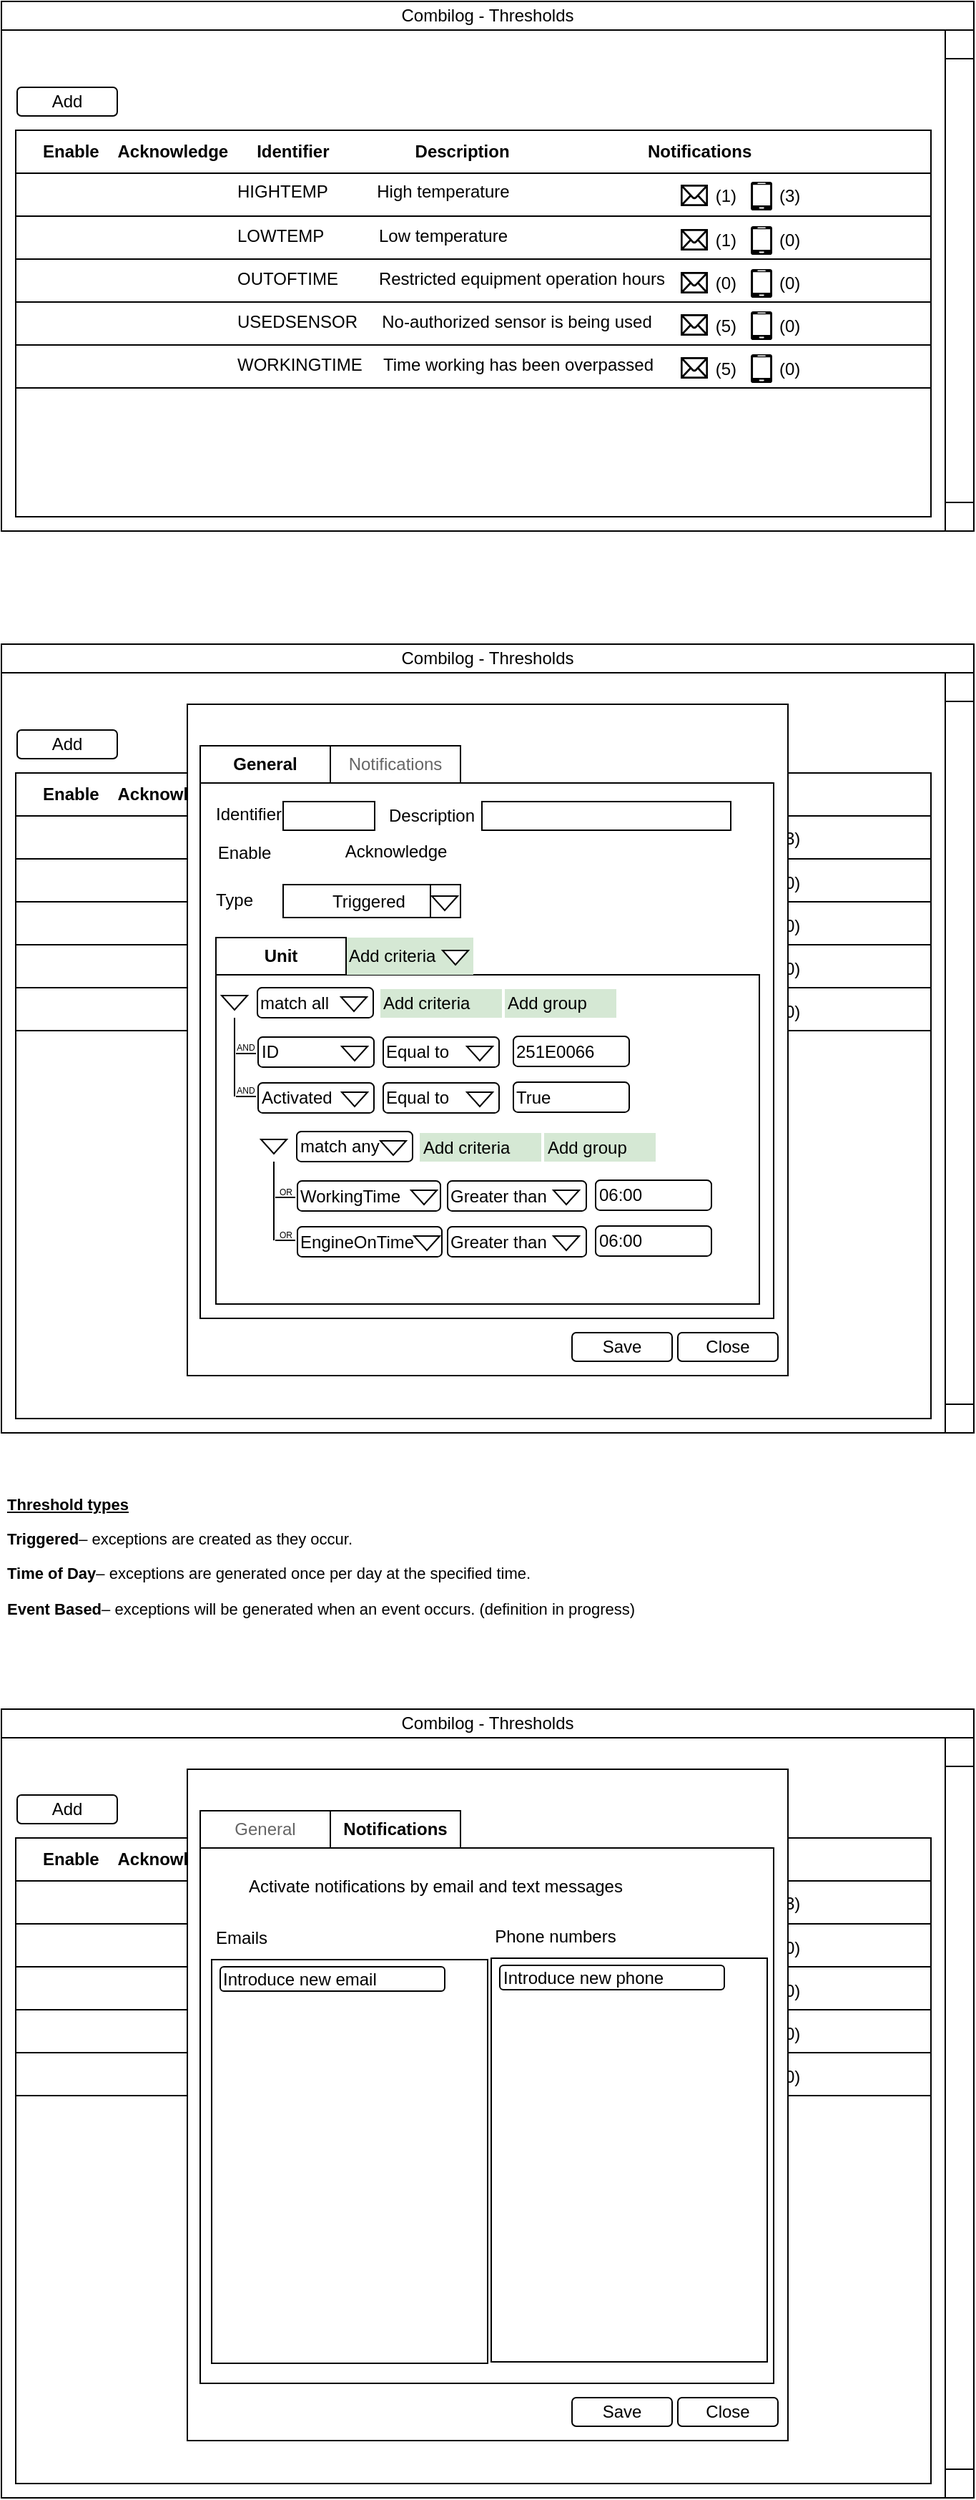 <mxfile version="10.4.5" type="github"><diagram id="WcxE0efIvyX5f2JGyrfI" name="Page-1"><mxGraphModel dx="840" dy="462" grid="1" gridSize="10" guides="1" tooltips="1" connect="1" arrows="1" fold="1" page="1" pageScale="1" pageWidth="827" pageHeight="1169" math="0" shadow="0"><root><mxCell id="0"/><mxCell id="1" parent="0"/><mxCell id="X14nNJem-P7trf4tYzT7-1" value="" style="rounded=0;whiteSpace=wrap;html=1;" parent="1" vertex="1"><mxGeometry x="90" y="30" width="680" height="370" as="geometry"/></mxCell><mxCell id="X14nNJem-P7trf4tYzT7-2" value="" style="rounded=0;whiteSpace=wrap;html=1;" parent="1" vertex="1"><mxGeometry x="100" y="120" width="640" height="270" as="geometry"/></mxCell><mxCell id="X14nNJem-P7trf4tYzT7-3" value="" style="rounded=0;whiteSpace=wrap;html=1;" parent="1" vertex="1"><mxGeometry x="100" y="120" width="640" height="30" as="geometry"/></mxCell><mxCell id="X14nNJem-P7trf4tYzT7-4" value="" style="rounded=0;whiteSpace=wrap;html=1;" parent="1" vertex="1"><mxGeometry x="100" y="180" width="640" height="30" as="geometry"/></mxCell><mxCell id="X14nNJem-P7trf4tYzT7-5" value="" style="rounded=0;whiteSpace=wrap;html=1;" parent="1" vertex="1"><mxGeometry x="100" y="240" width="640" height="30" as="geometry"/></mxCell><mxCell id="X14nNJem-P7trf4tYzT7-6" value="" style="shape=image;html=1;verticalAlign=top;verticalLabelPosition=bottom;labelBackgroundColor=#ffffff;imageAspect=0;aspect=fixed;image=https://cdn0.iconfinder.com/data/icons/feather/96/square-check-128.png" parent="1" vertex="1"><mxGeometry x="127" y="156" width="18" height="18" as="geometry"/></mxCell><mxCell id="X14nNJem-P7trf4tYzT7-7" value="&lt;div style=&quot;text-align: left&quot;&gt;&lt;span&gt;Enable&amp;nbsp; &amp;nbsp; Acknowledge&amp;nbsp; &amp;nbsp; &amp;nbsp; Identifier&amp;nbsp; &amp;nbsp; &amp;nbsp; &amp;nbsp; &amp;nbsp; &amp;nbsp; &amp;nbsp; &amp;nbsp; &amp;nbsp; Description&amp;nbsp; &amp;nbsp; &amp;nbsp; &amp;nbsp; &amp;nbsp; &amp;nbsp; &amp;nbsp; &amp;nbsp; &amp;nbsp; &amp;nbsp; &amp;nbsp; &amp;nbsp; &amp;nbsp; &amp;nbsp; &amp;nbsp;Notifications&lt;/span&gt;&lt;/div&gt;" style="text;html=1;strokeColor=none;fillColor=none;align=left;verticalAlign=middle;whiteSpace=wrap;rounded=0;fontStyle=1" parent="1" vertex="1"><mxGeometry x="117" y="125" width="603" height="20" as="geometry"/></mxCell><mxCell id="X14nNJem-P7trf4tYzT7-8" value="" style="shape=image;html=1;verticalAlign=top;verticalLabelPosition=bottom;labelBackgroundColor=#ffffff;imageAspect=0;aspect=fixed;image=https://cdn0.iconfinder.com/data/icons/feather/96/square-check-128.png" parent="1" vertex="1"><mxGeometry x="190" y="155.5" width="18" height="18" as="geometry"/></mxCell><mxCell id="X14nNJem-P7trf4tYzT7-10" value="HIGHTEMP" style="text;html=1;strokeColor=none;fillColor=none;align=left;verticalAlign=middle;whiteSpace=wrap;rounded=0;" parent="1" vertex="1"><mxGeometry x="253" y="153" width="67" height="20" as="geometry"/></mxCell><mxCell id="X14nNJem-P7trf4tYzT7-11" value="High temperature" style="text;html=1;strokeColor=none;fillColor=none;align=center;verticalAlign=middle;whiteSpace=wrap;rounded=0;" parent="1" vertex="1"><mxGeometry x="349" y="153" width="100" height="20" as="geometry"/></mxCell><mxCell id="X14nNJem-P7trf4tYzT7-12" value="" style="shape=mxgraph.signs.tech.mail;html=1;fillColor=#000000;strokeColor=none;verticalLabelPosition=bottom;verticalAlign=top;align=center;" parent="1" vertex="1"><mxGeometry x="565" y="158" width="19" height="15" as="geometry"/></mxCell><mxCell id="X14nNJem-P7trf4tYzT7-13" value="" style="shadow=0;dashed=0;html=1;strokeColor=none;labelPosition=center;verticalLabelPosition=bottom;verticalAlign=top;align=center;shape=mxgraph.azure.mobile;fillColor=#000000;" parent="1" vertex="1"><mxGeometry x="614" y="156" width="15" height="20" as="geometry"/></mxCell><mxCell id="X14nNJem-P7trf4tYzT7-14" value="" style="shape=image;html=1;verticalAlign=top;verticalLabelPosition=bottom;labelBackgroundColor=#ffffff;imageAspect=0;aspect=fixed;image=https://cdn2.iconfinder.com/data/icons/font-awesome/1792/pencil-square-128.png;fillColor=#000000;align=left;" parent="1" vertex="1"><mxGeometry x="695" y="158" width="18" height="18" as="geometry"/></mxCell><mxCell id="X14nNJem-P7trf4tYzT7-15" value="" style="shape=image;html=1;verticalAlign=top;verticalLabelPosition=bottom;labelBackgroundColor=#ffffff;imageAspect=0;aspect=fixed;image=https://cdn3.iconfinder.com/data/icons/basic-interface/100/delete-128.png;fillColor=#000000;align=left;" parent="1" vertex="1"><mxGeometry x="717" y="158" width="18" height="18" as="geometry"/></mxCell><mxCell id="X14nNJem-P7trf4tYzT7-16" value="(1)&amp;nbsp; &amp;nbsp; &amp;nbsp; &amp;nbsp; &amp;nbsp;(3)" style="text;html=1;strokeColor=none;fillColor=none;align=center;verticalAlign=middle;whiteSpace=wrap;rounded=0;" parent="1" vertex="1"><mxGeometry x="574" y="156" width="90" height="20" as="geometry"/></mxCell><mxCell id="X14nNJem-P7trf4tYzT7-26" value="" style="shape=image;html=1;verticalAlign=top;verticalLabelPosition=bottom;labelBackgroundColor=#ffffff;imageAspect=0;aspect=fixed;image=https://cdn0.iconfinder.com/data/icons/feather/96/square-check-128.png" parent="1" vertex="1"><mxGeometry x="127" y="187" width="18" height="18" as="geometry"/></mxCell><mxCell id="X14nNJem-P7trf4tYzT7-28" value="LOWTEMP" style="text;html=1;strokeColor=none;fillColor=none;align=left;verticalAlign=middle;whiteSpace=wrap;rounded=0;" parent="1" vertex="1"><mxGeometry x="253" y="184" width="67" height="20" as="geometry"/></mxCell><mxCell id="X14nNJem-P7trf4tYzT7-29" value="Low temperature" style="text;html=1;strokeColor=none;fillColor=none;align=center;verticalAlign=middle;whiteSpace=wrap;rounded=0;" parent="1" vertex="1"><mxGeometry x="349" y="184" width="100" height="20" as="geometry"/></mxCell><mxCell id="X14nNJem-P7trf4tYzT7-30" value="" style="shape=mxgraph.signs.tech.mail;html=1;fillColor=#000000;strokeColor=none;verticalLabelPosition=bottom;verticalAlign=top;align=center;" parent="1" vertex="1"><mxGeometry x="565" y="189" width="19" height="15" as="geometry"/></mxCell><mxCell id="X14nNJem-P7trf4tYzT7-31" value="" style="shadow=0;dashed=0;html=1;strokeColor=none;labelPosition=center;verticalLabelPosition=bottom;verticalAlign=top;align=center;shape=mxgraph.azure.mobile;fillColor=#000000;" parent="1" vertex="1"><mxGeometry x="614" y="187" width="15" height="20" as="geometry"/></mxCell><mxCell id="X14nNJem-P7trf4tYzT7-32" value="" style="shape=image;html=1;verticalAlign=top;verticalLabelPosition=bottom;labelBackgroundColor=#ffffff;imageAspect=0;aspect=fixed;image=https://cdn2.iconfinder.com/data/icons/font-awesome/1792/pencil-square-128.png;fillColor=#000000;align=left;" parent="1" vertex="1"><mxGeometry x="695" y="189" width="18" height="18" as="geometry"/></mxCell><mxCell id="X14nNJem-P7trf4tYzT7-33" value="" style="shape=image;html=1;verticalAlign=top;verticalLabelPosition=bottom;labelBackgroundColor=#ffffff;imageAspect=0;aspect=fixed;image=https://cdn3.iconfinder.com/data/icons/basic-interface/100/delete-128.png;fillColor=#000000;align=left;" parent="1" vertex="1"><mxGeometry x="717" y="189" width="18" height="18" as="geometry"/></mxCell><mxCell id="X14nNJem-P7trf4tYzT7-34" value="(1)&amp;nbsp; &amp;nbsp; &amp;nbsp; &amp;nbsp; &amp;nbsp;(0)" style="text;html=1;strokeColor=none;fillColor=none;align=center;verticalAlign=middle;whiteSpace=wrap;rounded=0;" parent="1" vertex="1"><mxGeometry x="574" y="187" width="90" height="20" as="geometry"/></mxCell><mxCell id="X14nNJem-P7trf4tYzT7-35" value="" style="shape=image;html=1;verticalAlign=top;verticalLabelPosition=bottom;labelBackgroundColor=#ffffff;imageAspect=0;aspect=fixed;image=https://cdn1.iconfinder.com/data/icons/material-core/18/check-box-outline-blank-128.png;fillColor=#000000;align=left;" parent="1" vertex="1"><mxGeometry x="190" y="187" width="18" height="18" as="geometry"/></mxCell><mxCell id="X14nNJem-P7trf4tYzT7-44" value="OUTOFTIME" style="text;html=1;strokeColor=none;fillColor=none;align=left;verticalAlign=middle;whiteSpace=wrap;rounded=0;" parent="1" vertex="1"><mxGeometry x="253" y="214" width="67" height="20" as="geometry"/></mxCell><mxCell id="X14nNJem-P7trf4tYzT7-45" value="Restricted equipment operation hours" style="text;html=1;strokeColor=none;fillColor=none;align=center;verticalAlign=middle;whiteSpace=wrap;rounded=0;" parent="1" vertex="1"><mxGeometry x="349" y="214" width="210" height="20" as="geometry"/></mxCell><mxCell id="X14nNJem-P7trf4tYzT7-46" value="" style="shape=mxgraph.signs.tech.mail;html=1;fillColor=#000000;strokeColor=none;verticalLabelPosition=bottom;verticalAlign=top;align=center;" parent="1" vertex="1"><mxGeometry x="565" y="219" width="19" height="15" as="geometry"/></mxCell><mxCell id="X14nNJem-P7trf4tYzT7-47" value="" style="shadow=0;dashed=0;html=1;strokeColor=none;labelPosition=center;verticalLabelPosition=bottom;verticalAlign=top;align=center;shape=mxgraph.azure.mobile;fillColor=#000000;" parent="1" vertex="1"><mxGeometry x="614" y="217" width="15" height="20" as="geometry"/></mxCell><mxCell id="X14nNJem-P7trf4tYzT7-48" value="" style="shape=image;html=1;verticalAlign=top;verticalLabelPosition=bottom;labelBackgroundColor=#ffffff;imageAspect=0;aspect=fixed;image=https://cdn2.iconfinder.com/data/icons/font-awesome/1792/pencil-square-128.png;fillColor=#000000;align=left;" parent="1" vertex="1"><mxGeometry x="695" y="219" width="18" height="18" as="geometry"/></mxCell><mxCell id="X14nNJem-P7trf4tYzT7-49" value="" style="shape=image;html=1;verticalAlign=top;verticalLabelPosition=bottom;labelBackgroundColor=#ffffff;imageAspect=0;aspect=fixed;image=https://cdn3.iconfinder.com/data/icons/basic-interface/100/delete-128.png;fillColor=#000000;align=left;" parent="1" vertex="1"><mxGeometry x="717" y="219" width="18" height="18" as="geometry"/></mxCell><mxCell id="X14nNJem-P7trf4tYzT7-50" value="(0)&amp;nbsp; &amp;nbsp; &amp;nbsp; &amp;nbsp; &amp;nbsp;(0)" style="text;html=1;strokeColor=none;fillColor=none;align=center;verticalAlign=middle;whiteSpace=wrap;rounded=0;" parent="1" vertex="1"><mxGeometry x="574" y="217" width="90" height="20" as="geometry"/></mxCell><mxCell id="X14nNJem-P7trf4tYzT7-51" value="" style="shape=image;html=1;verticalAlign=top;verticalLabelPosition=bottom;labelBackgroundColor=#ffffff;imageAspect=0;aspect=fixed;image=https://cdn1.iconfinder.com/data/icons/material-core/18/check-box-outline-blank-128.png;fillColor=#000000;align=left;" parent="1" vertex="1"><mxGeometry x="190" y="217" width="18" height="18" as="geometry"/></mxCell><mxCell id="X14nNJem-P7trf4tYzT7-52" value="" style="shape=image;html=1;verticalAlign=top;verticalLabelPosition=bottom;labelBackgroundColor=#ffffff;imageAspect=0;aspect=fixed;image=https://cdn1.iconfinder.com/data/icons/material-core/18/check-box-outline-blank-128.png;fillColor=#000000;align=left;" parent="1" vertex="1"><mxGeometry x="127" y="218" width="18" height="18" as="geometry"/></mxCell><mxCell id="X14nNJem-P7trf4tYzT7-53" value="" style="shape=image;html=1;verticalAlign=top;verticalLabelPosition=bottom;labelBackgroundColor=#ffffff;imageAspect=0;aspect=fixed;image=https://cdn0.iconfinder.com/data/icons/feather/96/square-check-128.png" parent="1" vertex="1"><mxGeometry x="127" y="246.5" width="18" height="18" as="geometry"/></mxCell><mxCell id="X14nNJem-P7trf4tYzT7-54" value="USEDSENSOR" style="text;html=1;strokeColor=none;fillColor=none;align=left;verticalAlign=middle;whiteSpace=wrap;rounded=0;" parent="1" vertex="1"><mxGeometry x="253" y="243.5" width="67" height="20" as="geometry"/></mxCell><mxCell id="X14nNJem-P7trf4tYzT7-55" value="No-authorized sensor is being used" style="text;html=1;strokeColor=none;fillColor=none;align=center;verticalAlign=middle;whiteSpace=wrap;rounded=0;" parent="1" vertex="1"><mxGeometry x="354.5" y="244" width="191" height="20" as="geometry"/></mxCell><mxCell id="X14nNJem-P7trf4tYzT7-56" value="" style="shape=mxgraph.signs.tech.mail;html=1;fillColor=#000000;strokeColor=none;verticalLabelPosition=bottom;verticalAlign=top;align=center;" parent="1" vertex="1"><mxGeometry x="565" y="248.5" width="19" height="15" as="geometry"/></mxCell><mxCell id="X14nNJem-P7trf4tYzT7-57" value="" style="shadow=0;dashed=0;html=1;strokeColor=none;labelPosition=center;verticalLabelPosition=bottom;verticalAlign=top;align=center;shape=mxgraph.azure.mobile;fillColor=#000000;" parent="1" vertex="1"><mxGeometry x="614" y="246.5" width="15" height="20" as="geometry"/></mxCell><mxCell id="X14nNJem-P7trf4tYzT7-58" value="" style="shape=image;html=1;verticalAlign=top;verticalLabelPosition=bottom;labelBackgroundColor=#ffffff;imageAspect=0;aspect=fixed;image=https://cdn2.iconfinder.com/data/icons/font-awesome/1792/pencil-square-128.png;fillColor=#000000;align=left;" parent="1" vertex="1"><mxGeometry x="695" y="248.5" width="18" height="18" as="geometry"/></mxCell><mxCell id="X14nNJem-P7trf4tYzT7-59" value="" style="shape=image;html=1;verticalAlign=top;verticalLabelPosition=bottom;labelBackgroundColor=#ffffff;imageAspect=0;aspect=fixed;image=https://cdn3.iconfinder.com/data/icons/basic-interface/100/delete-128.png;fillColor=#000000;align=left;" parent="1" vertex="1"><mxGeometry x="717" y="248.5" width="18" height="18" as="geometry"/></mxCell><mxCell id="X14nNJem-P7trf4tYzT7-60" value="(5)&amp;nbsp; &amp;nbsp; &amp;nbsp; &amp;nbsp; &amp;nbsp;(0)" style="text;html=1;strokeColor=none;fillColor=none;align=center;verticalAlign=middle;whiteSpace=wrap;rounded=0;" parent="1" vertex="1"><mxGeometry x="574" y="246.5" width="90" height="20" as="geometry"/></mxCell><mxCell id="X14nNJem-P7trf4tYzT7-61" value="" style="shape=image;html=1;verticalAlign=top;verticalLabelPosition=bottom;labelBackgroundColor=#ffffff;imageAspect=0;aspect=fixed;image=https://cdn1.iconfinder.com/data/icons/material-core/18/check-box-outline-blank-128.png;fillColor=#000000;align=left;" parent="1" vertex="1"><mxGeometry x="190" y="246.5" width="18" height="18" as="geometry"/></mxCell><mxCell id="X14nNJem-P7trf4tYzT7-62" value="" style="rounded=0;whiteSpace=wrap;html=1;" parent="1" vertex="1"><mxGeometry x="100" y="270" width="640" height="30" as="geometry"/></mxCell><mxCell id="X14nNJem-P7trf4tYzT7-63" value="" style="shape=image;html=1;verticalAlign=top;verticalLabelPosition=bottom;labelBackgroundColor=#ffffff;imageAspect=0;aspect=fixed;image=https://cdn0.iconfinder.com/data/icons/feather/96/square-check-128.png" parent="1" vertex="1"><mxGeometry x="127" y="276.5" width="18" height="18" as="geometry"/></mxCell><mxCell id="X14nNJem-P7trf4tYzT7-64" value="WORKINGTIME" style="text;html=1;strokeColor=none;fillColor=none;align=left;verticalAlign=middle;whiteSpace=wrap;rounded=0;" parent="1" vertex="1"><mxGeometry x="253" y="273.5" width="67" height="20" as="geometry"/></mxCell><mxCell id="X14nNJem-P7trf4tYzT7-65" value="Time working has been overpassed" style="text;html=1;strokeColor=none;fillColor=none;align=center;verticalAlign=middle;whiteSpace=wrap;rounded=0;" parent="1" vertex="1"><mxGeometry x="353" y="274" width="197" height="20" as="geometry"/></mxCell><mxCell id="X14nNJem-P7trf4tYzT7-66" value="" style="shape=mxgraph.signs.tech.mail;html=1;fillColor=#000000;strokeColor=none;verticalLabelPosition=bottom;verticalAlign=top;align=center;" parent="1" vertex="1"><mxGeometry x="565" y="278.5" width="19" height="15" as="geometry"/></mxCell><mxCell id="X14nNJem-P7trf4tYzT7-67" value="" style="shadow=0;dashed=0;html=1;strokeColor=none;labelPosition=center;verticalLabelPosition=bottom;verticalAlign=top;align=center;shape=mxgraph.azure.mobile;fillColor=#000000;" parent="1" vertex="1"><mxGeometry x="614" y="276.5" width="15" height="20" as="geometry"/></mxCell><mxCell id="X14nNJem-P7trf4tYzT7-68" value="" style="shape=image;html=1;verticalAlign=top;verticalLabelPosition=bottom;labelBackgroundColor=#ffffff;imageAspect=0;aspect=fixed;image=https://cdn2.iconfinder.com/data/icons/font-awesome/1792/pencil-square-128.png;fillColor=#000000;align=left;" parent="1" vertex="1"><mxGeometry x="695" y="278.5" width="18" height="18" as="geometry"/></mxCell><mxCell id="X14nNJem-P7trf4tYzT7-69" value="" style="shape=image;html=1;verticalAlign=top;verticalLabelPosition=bottom;labelBackgroundColor=#ffffff;imageAspect=0;aspect=fixed;image=https://cdn3.iconfinder.com/data/icons/basic-interface/100/delete-128.png;fillColor=#000000;align=left;" parent="1" vertex="1"><mxGeometry x="717" y="278.5" width="18" height="18" as="geometry"/></mxCell><mxCell id="X14nNJem-P7trf4tYzT7-70" value="(5)&amp;nbsp; &amp;nbsp; &amp;nbsp; &amp;nbsp; &amp;nbsp;(0)" style="text;html=1;strokeColor=none;fillColor=none;align=center;verticalAlign=middle;whiteSpace=wrap;rounded=0;" parent="1" vertex="1"><mxGeometry x="574" y="276.5" width="90" height="20" as="geometry"/></mxCell><mxCell id="X14nNJem-P7trf4tYzT7-72" value="" style="shape=image;html=1;verticalAlign=top;verticalLabelPosition=bottom;labelBackgroundColor=#ffffff;imageAspect=0;aspect=fixed;image=https://cdn0.iconfinder.com/data/icons/feather/96/square-check-128.png" parent="1" vertex="1"><mxGeometry x="190" y="276.5" width="18" height="18" as="geometry"/></mxCell><mxCell id="BY0obpm-q-1IfhIQLFwl-1" value="Add" style="rounded=1;whiteSpace=wrap;html=1;fillColor=none;align=center;" vertex="1" parent="1"><mxGeometry x="101" y="90" width="70" height="20" as="geometry"/></mxCell><mxCell id="BY0obpm-q-1IfhIQLFwl-2" value="Combilog - Thresholds" style="rounded=0;whiteSpace=wrap;html=1;fillColor=none;align=center;" vertex="1" parent="1"><mxGeometry x="90" y="30" width="680" height="20" as="geometry"/></mxCell><mxCell id="BY0obpm-q-1IfhIQLFwl-3" value="" style="rounded=0;whiteSpace=wrap;html=1;fillColor=none;align=center;" vertex="1" parent="1"><mxGeometry x="750" y="50" width="20" height="350" as="geometry"/></mxCell><mxCell id="BY0obpm-q-1IfhIQLFwl-4" value="" style="rounded=0;whiteSpace=wrap;html=1;fillColor=none;align=center;" vertex="1" parent="1"><mxGeometry x="750" y="70" width="20" height="310" as="geometry"/></mxCell><mxCell id="BY0obpm-q-1IfhIQLFwl-5" value="" style="rounded=0;whiteSpace=wrap;html=1;" vertex="1" parent="1"><mxGeometry x="90" y="479" width="680" height="551" as="geometry"/></mxCell><mxCell id="BY0obpm-q-1IfhIQLFwl-6" value="" style="rounded=0;whiteSpace=wrap;html=1;" vertex="1" parent="1"><mxGeometry x="100" y="569" width="640" height="451" as="geometry"/></mxCell><mxCell id="BY0obpm-q-1IfhIQLFwl-7" value="" style="rounded=0;whiteSpace=wrap;html=1;" vertex="1" parent="1"><mxGeometry x="100" y="569" width="640" height="30" as="geometry"/></mxCell><mxCell id="BY0obpm-q-1IfhIQLFwl-8" value="" style="rounded=0;whiteSpace=wrap;html=1;" vertex="1" parent="1"><mxGeometry x="100" y="629" width="640" height="30" as="geometry"/></mxCell><mxCell id="BY0obpm-q-1IfhIQLFwl-9" value="" style="rounded=0;whiteSpace=wrap;html=1;" vertex="1" parent="1"><mxGeometry x="100" y="689" width="640" height="30" as="geometry"/></mxCell><mxCell id="BY0obpm-q-1IfhIQLFwl-10" value="" style="shape=image;html=1;verticalAlign=top;verticalLabelPosition=bottom;labelBackgroundColor=#ffffff;imageAspect=0;aspect=fixed;image=https://cdn0.iconfinder.com/data/icons/feather/96/square-check-128.png" vertex="1" parent="1"><mxGeometry x="127" y="605" width="18" height="18" as="geometry"/></mxCell><mxCell id="BY0obpm-q-1IfhIQLFwl-11" value="&lt;div style=&quot;text-align: left&quot;&gt;&lt;span&gt;Enable&amp;nbsp; &amp;nbsp; Acknowledge&amp;nbsp; &amp;nbsp; &amp;nbsp; Identifier&amp;nbsp; &amp;nbsp; &amp;nbsp; &amp;nbsp; &amp;nbsp; &amp;nbsp; &amp;nbsp; &amp;nbsp; &amp;nbsp; Description&amp;nbsp; &amp;nbsp; &amp;nbsp; &amp;nbsp; &amp;nbsp; &amp;nbsp; &amp;nbsp; &amp;nbsp; &amp;nbsp; &amp;nbsp; &amp;nbsp; &amp;nbsp; &amp;nbsp; &amp;nbsp; &amp;nbsp;Notifications&lt;/span&gt;&lt;/div&gt;" style="text;html=1;strokeColor=none;fillColor=none;align=left;verticalAlign=middle;whiteSpace=wrap;rounded=0;fontStyle=1" vertex="1" parent="1"><mxGeometry x="117" y="574" width="603" height="20" as="geometry"/></mxCell><mxCell id="BY0obpm-q-1IfhIQLFwl-12" value="" style="shape=image;html=1;verticalAlign=top;verticalLabelPosition=bottom;labelBackgroundColor=#ffffff;imageAspect=0;aspect=fixed;image=https://cdn0.iconfinder.com/data/icons/feather/96/square-check-128.png" vertex="1" parent="1"><mxGeometry x="190" y="604.5" width="18" height="18" as="geometry"/></mxCell><mxCell id="BY0obpm-q-1IfhIQLFwl-13" value="HIGHTEMP" style="text;html=1;strokeColor=none;fillColor=none;align=left;verticalAlign=middle;whiteSpace=wrap;rounded=0;" vertex="1" parent="1"><mxGeometry x="253" y="602" width="67" height="20" as="geometry"/></mxCell><mxCell id="BY0obpm-q-1IfhIQLFwl-14" value="High temperature" style="text;html=1;strokeColor=none;fillColor=none;align=center;verticalAlign=middle;whiteSpace=wrap;rounded=0;" vertex="1" parent="1"><mxGeometry x="349" y="602" width="100" height="20" as="geometry"/></mxCell><mxCell id="BY0obpm-q-1IfhIQLFwl-15" value="" style="shape=mxgraph.signs.tech.mail;html=1;fillColor=#000000;strokeColor=none;verticalLabelPosition=bottom;verticalAlign=top;align=center;" vertex="1" parent="1"><mxGeometry x="565" y="607" width="19" height="15" as="geometry"/></mxCell><mxCell id="BY0obpm-q-1IfhIQLFwl-16" value="" style="shadow=0;dashed=0;html=1;strokeColor=none;labelPosition=center;verticalLabelPosition=bottom;verticalAlign=top;align=center;shape=mxgraph.azure.mobile;fillColor=#000000;" vertex="1" parent="1"><mxGeometry x="614" y="605" width="15" height="20" as="geometry"/></mxCell><mxCell id="BY0obpm-q-1IfhIQLFwl-17" value="" style="shape=image;html=1;verticalAlign=top;verticalLabelPosition=bottom;labelBackgroundColor=#ffffff;imageAspect=0;aspect=fixed;image=https://cdn2.iconfinder.com/data/icons/font-awesome/1792/pencil-square-128.png;fillColor=#000000;align=left;" vertex="1" parent="1"><mxGeometry x="695" y="607" width="18" height="18" as="geometry"/></mxCell><mxCell id="BY0obpm-q-1IfhIQLFwl-18" value="" style="shape=image;html=1;verticalAlign=top;verticalLabelPosition=bottom;labelBackgroundColor=#ffffff;imageAspect=0;aspect=fixed;image=https://cdn3.iconfinder.com/data/icons/basic-interface/100/delete-128.png;fillColor=#000000;align=left;" vertex="1" parent="1"><mxGeometry x="717" y="607" width="18" height="18" as="geometry"/></mxCell><mxCell id="BY0obpm-q-1IfhIQLFwl-19" value="(1)&amp;nbsp; &amp;nbsp; &amp;nbsp; &amp;nbsp; &amp;nbsp;(3)" style="text;html=1;strokeColor=none;fillColor=none;align=center;verticalAlign=middle;whiteSpace=wrap;rounded=0;" vertex="1" parent="1"><mxGeometry x="574" y="605" width="90" height="20" as="geometry"/></mxCell><mxCell id="BY0obpm-q-1IfhIQLFwl-20" value="" style="shape=image;html=1;verticalAlign=top;verticalLabelPosition=bottom;labelBackgroundColor=#ffffff;imageAspect=0;aspect=fixed;image=https://cdn0.iconfinder.com/data/icons/feather/96/square-check-128.png" vertex="1" parent="1"><mxGeometry x="127" y="636" width="18" height="18" as="geometry"/></mxCell><mxCell id="BY0obpm-q-1IfhIQLFwl-21" value="LOWTEMP" style="text;html=1;strokeColor=none;fillColor=none;align=left;verticalAlign=middle;whiteSpace=wrap;rounded=0;" vertex="1" parent="1"><mxGeometry x="253" y="633" width="67" height="20" as="geometry"/></mxCell><mxCell id="BY0obpm-q-1IfhIQLFwl-22" value="Low temperature" style="text;html=1;strokeColor=none;fillColor=none;align=center;verticalAlign=middle;whiteSpace=wrap;rounded=0;" vertex="1" parent="1"><mxGeometry x="349" y="633" width="100" height="20" as="geometry"/></mxCell><mxCell id="BY0obpm-q-1IfhIQLFwl-23" value="" style="shape=mxgraph.signs.tech.mail;html=1;fillColor=#000000;strokeColor=none;verticalLabelPosition=bottom;verticalAlign=top;align=center;" vertex="1" parent="1"><mxGeometry x="565" y="638" width="19" height="15" as="geometry"/></mxCell><mxCell id="BY0obpm-q-1IfhIQLFwl-24" value="" style="shadow=0;dashed=0;html=1;strokeColor=none;labelPosition=center;verticalLabelPosition=bottom;verticalAlign=top;align=center;shape=mxgraph.azure.mobile;fillColor=#000000;" vertex="1" parent="1"><mxGeometry x="614" y="636" width="15" height="20" as="geometry"/></mxCell><mxCell id="BY0obpm-q-1IfhIQLFwl-25" value="" style="shape=image;html=1;verticalAlign=top;verticalLabelPosition=bottom;labelBackgroundColor=#ffffff;imageAspect=0;aspect=fixed;image=https://cdn2.iconfinder.com/data/icons/font-awesome/1792/pencil-square-128.png;fillColor=#000000;align=left;" vertex="1" parent="1"><mxGeometry x="695" y="638" width="18" height="18" as="geometry"/></mxCell><mxCell id="BY0obpm-q-1IfhIQLFwl-26" value="" style="shape=image;html=1;verticalAlign=top;verticalLabelPosition=bottom;labelBackgroundColor=#ffffff;imageAspect=0;aspect=fixed;image=https://cdn3.iconfinder.com/data/icons/basic-interface/100/delete-128.png;fillColor=#000000;align=left;" vertex="1" parent="1"><mxGeometry x="717" y="638" width="18" height="18" as="geometry"/></mxCell><mxCell id="BY0obpm-q-1IfhIQLFwl-27" value="(1)&amp;nbsp; &amp;nbsp; &amp;nbsp; &amp;nbsp; &amp;nbsp;(0)" style="text;html=1;strokeColor=none;fillColor=none;align=center;verticalAlign=middle;whiteSpace=wrap;rounded=0;" vertex="1" parent="1"><mxGeometry x="574" y="636" width="90" height="20" as="geometry"/></mxCell><mxCell id="BY0obpm-q-1IfhIQLFwl-29" value="OUTOFTIME" style="text;html=1;strokeColor=none;fillColor=none;align=left;verticalAlign=middle;whiteSpace=wrap;rounded=0;" vertex="1" parent="1"><mxGeometry x="253" y="663" width="67" height="20" as="geometry"/></mxCell><mxCell id="BY0obpm-q-1IfhIQLFwl-30" value="Restricted equipment operation hours" style="text;html=1;strokeColor=none;fillColor=none;align=center;verticalAlign=middle;whiteSpace=wrap;rounded=0;" vertex="1" parent="1"><mxGeometry x="349" y="663" width="210" height="20" as="geometry"/></mxCell><mxCell id="BY0obpm-q-1IfhIQLFwl-31" value="" style="shape=mxgraph.signs.tech.mail;html=1;fillColor=#000000;strokeColor=none;verticalLabelPosition=bottom;verticalAlign=top;align=center;" vertex="1" parent="1"><mxGeometry x="565" y="668" width="19" height="15" as="geometry"/></mxCell><mxCell id="BY0obpm-q-1IfhIQLFwl-32" value="" style="shadow=0;dashed=0;html=1;strokeColor=none;labelPosition=center;verticalLabelPosition=bottom;verticalAlign=top;align=center;shape=mxgraph.azure.mobile;fillColor=#000000;" vertex="1" parent="1"><mxGeometry x="614" y="666" width="15" height="20" as="geometry"/></mxCell><mxCell id="BY0obpm-q-1IfhIQLFwl-33" value="" style="shape=image;html=1;verticalAlign=top;verticalLabelPosition=bottom;labelBackgroundColor=#ffffff;imageAspect=0;aspect=fixed;image=https://cdn2.iconfinder.com/data/icons/font-awesome/1792/pencil-square-128.png;fillColor=#000000;align=left;" vertex="1" parent="1"><mxGeometry x="695" y="668" width="18" height="18" as="geometry"/></mxCell><mxCell id="BY0obpm-q-1IfhIQLFwl-34" value="" style="shape=image;html=1;verticalAlign=top;verticalLabelPosition=bottom;labelBackgroundColor=#ffffff;imageAspect=0;aspect=fixed;image=https://cdn3.iconfinder.com/data/icons/basic-interface/100/delete-128.png;fillColor=#000000;align=left;" vertex="1" parent="1"><mxGeometry x="717" y="668" width="18" height="18" as="geometry"/></mxCell><mxCell id="BY0obpm-q-1IfhIQLFwl-35" value="(0)&amp;nbsp; &amp;nbsp; &amp;nbsp; &amp;nbsp; &amp;nbsp;(0)" style="text;html=1;strokeColor=none;fillColor=none;align=center;verticalAlign=middle;whiteSpace=wrap;rounded=0;" vertex="1" parent="1"><mxGeometry x="574" y="666" width="90" height="20" as="geometry"/></mxCell><mxCell id="BY0obpm-q-1IfhIQLFwl-36" value="" style="shape=image;html=1;verticalAlign=top;verticalLabelPosition=bottom;labelBackgroundColor=#ffffff;imageAspect=0;aspect=fixed;image=https://cdn1.iconfinder.com/data/icons/material-core/18/check-box-outline-blank-128.png;fillColor=#000000;align=left;" vertex="1" parent="1"><mxGeometry x="190" y="666" width="18" height="18" as="geometry"/></mxCell><mxCell id="BY0obpm-q-1IfhIQLFwl-37" value="" style="shape=image;html=1;verticalAlign=top;verticalLabelPosition=bottom;labelBackgroundColor=#ffffff;imageAspect=0;aspect=fixed;image=https://cdn1.iconfinder.com/data/icons/material-core/18/check-box-outline-blank-128.png;fillColor=#000000;align=left;" vertex="1" parent="1"><mxGeometry x="127" y="667" width="18" height="18" as="geometry"/></mxCell><mxCell id="BY0obpm-q-1IfhIQLFwl-38" value="" style="shape=image;html=1;verticalAlign=top;verticalLabelPosition=bottom;labelBackgroundColor=#ffffff;imageAspect=0;aspect=fixed;image=https://cdn0.iconfinder.com/data/icons/feather/96/square-check-128.png" vertex="1" parent="1"><mxGeometry x="127" y="695.5" width="18" height="18" as="geometry"/></mxCell><mxCell id="BY0obpm-q-1IfhIQLFwl-39" value="USEDSENSOR" style="text;html=1;strokeColor=none;fillColor=none;align=left;verticalAlign=middle;whiteSpace=wrap;rounded=0;" vertex="1" parent="1"><mxGeometry x="253" y="692.5" width="67" height="20" as="geometry"/></mxCell><mxCell id="BY0obpm-q-1IfhIQLFwl-40" value="No-authorized sensor is being used" style="text;html=1;strokeColor=none;fillColor=none;align=center;verticalAlign=middle;whiteSpace=wrap;rounded=0;" vertex="1" parent="1"><mxGeometry x="354.5" y="693" width="191" height="20" as="geometry"/></mxCell><mxCell id="BY0obpm-q-1IfhIQLFwl-41" value="" style="shape=mxgraph.signs.tech.mail;html=1;fillColor=#000000;strokeColor=none;verticalLabelPosition=bottom;verticalAlign=top;align=center;" vertex="1" parent="1"><mxGeometry x="565" y="697.5" width="19" height="15" as="geometry"/></mxCell><mxCell id="BY0obpm-q-1IfhIQLFwl-42" value="" style="shadow=0;dashed=0;html=1;strokeColor=none;labelPosition=center;verticalLabelPosition=bottom;verticalAlign=top;align=center;shape=mxgraph.azure.mobile;fillColor=#000000;" vertex="1" parent="1"><mxGeometry x="614" y="695.5" width="15" height="20" as="geometry"/></mxCell><mxCell id="BY0obpm-q-1IfhIQLFwl-43" value="" style="shape=image;html=1;verticalAlign=top;verticalLabelPosition=bottom;labelBackgroundColor=#ffffff;imageAspect=0;aspect=fixed;image=https://cdn2.iconfinder.com/data/icons/font-awesome/1792/pencil-square-128.png;fillColor=#000000;align=left;" vertex="1" parent="1"><mxGeometry x="695" y="697.5" width="18" height="18" as="geometry"/></mxCell><mxCell id="BY0obpm-q-1IfhIQLFwl-44" value="" style="shape=image;html=1;verticalAlign=top;verticalLabelPosition=bottom;labelBackgroundColor=#ffffff;imageAspect=0;aspect=fixed;image=https://cdn3.iconfinder.com/data/icons/basic-interface/100/delete-128.png;fillColor=#000000;align=left;" vertex="1" parent="1"><mxGeometry x="717" y="697.5" width="18" height="18" as="geometry"/></mxCell><mxCell id="BY0obpm-q-1IfhIQLFwl-45" value="(5)&amp;nbsp; &amp;nbsp; &amp;nbsp; &amp;nbsp; &amp;nbsp;(0)" style="text;html=1;strokeColor=none;fillColor=none;align=center;verticalAlign=middle;whiteSpace=wrap;rounded=0;" vertex="1" parent="1"><mxGeometry x="574" y="695.5" width="90" height="20" as="geometry"/></mxCell><mxCell id="BY0obpm-q-1IfhIQLFwl-46" value="" style="shape=image;html=1;verticalAlign=top;verticalLabelPosition=bottom;labelBackgroundColor=#ffffff;imageAspect=0;aspect=fixed;image=https://cdn1.iconfinder.com/data/icons/material-core/18/check-box-outline-blank-128.png;fillColor=#000000;align=left;" vertex="1" parent="1"><mxGeometry x="190" y="695.5" width="18" height="18" as="geometry"/></mxCell><mxCell id="BY0obpm-q-1IfhIQLFwl-47" value="" style="rounded=0;whiteSpace=wrap;html=1;" vertex="1" parent="1"><mxGeometry x="100" y="719" width="640" height="30" as="geometry"/></mxCell><mxCell id="BY0obpm-q-1IfhIQLFwl-48" value="" style="shape=image;html=1;verticalAlign=top;verticalLabelPosition=bottom;labelBackgroundColor=#ffffff;imageAspect=0;aspect=fixed;image=https://cdn0.iconfinder.com/data/icons/feather/96/square-check-128.png" vertex="1" parent="1"><mxGeometry x="127" y="725.5" width="18" height="18" as="geometry"/></mxCell><mxCell id="BY0obpm-q-1IfhIQLFwl-49" value="WORKINGTIME" style="text;html=1;strokeColor=none;fillColor=none;align=left;verticalAlign=middle;whiteSpace=wrap;rounded=0;" vertex="1" parent="1"><mxGeometry x="253" y="722.5" width="67" height="20" as="geometry"/></mxCell><mxCell id="BY0obpm-q-1IfhIQLFwl-50" value="Time working has been overpassed" style="text;html=1;strokeColor=none;fillColor=none;align=center;verticalAlign=middle;whiteSpace=wrap;rounded=0;" vertex="1" parent="1"><mxGeometry x="353" y="723" width="197" height="20" as="geometry"/></mxCell><mxCell id="BY0obpm-q-1IfhIQLFwl-51" value="" style="shape=mxgraph.signs.tech.mail;html=1;fillColor=#000000;strokeColor=none;verticalLabelPosition=bottom;verticalAlign=top;align=center;" vertex="1" parent="1"><mxGeometry x="565" y="727.5" width="19" height="15" as="geometry"/></mxCell><mxCell id="BY0obpm-q-1IfhIQLFwl-52" value="" style="shadow=0;dashed=0;html=1;strokeColor=none;labelPosition=center;verticalLabelPosition=bottom;verticalAlign=top;align=center;shape=mxgraph.azure.mobile;fillColor=#000000;" vertex="1" parent="1"><mxGeometry x="614" y="725.5" width="15" height="20" as="geometry"/></mxCell><mxCell id="BY0obpm-q-1IfhIQLFwl-53" value="" style="shape=image;html=1;verticalAlign=top;verticalLabelPosition=bottom;labelBackgroundColor=#ffffff;imageAspect=0;aspect=fixed;image=https://cdn2.iconfinder.com/data/icons/font-awesome/1792/pencil-square-128.png;fillColor=#000000;align=left;" vertex="1" parent="1"><mxGeometry x="695" y="727.5" width="18" height="18" as="geometry"/></mxCell><mxCell id="BY0obpm-q-1IfhIQLFwl-54" value="" style="shape=image;html=1;verticalAlign=top;verticalLabelPosition=bottom;labelBackgroundColor=#ffffff;imageAspect=0;aspect=fixed;image=https://cdn3.iconfinder.com/data/icons/basic-interface/100/delete-128.png;fillColor=#000000;align=left;" vertex="1" parent="1"><mxGeometry x="717" y="727.5" width="18" height="18" as="geometry"/></mxCell><mxCell id="BY0obpm-q-1IfhIQLFwl-55" value="(5)&amp;nbsp; &amp;nbsp; &amp;nbsp; &amp;nbsp; &amp;nbsp;(0)" style="text;html=1;strokeColor=none;fillColor=none;align=center;verticalAlign=middle;whiteSpace=wrap;rounded=0;" vertex="1" parent="1"><mxGeometry x="574" y="725.5" width="90" height="20" as="geometry"/></mxCell><mxCell id="BY0obpm-q-1IfhIQLFwl-56" value="" style="shape=image;html=1;verticalAlign=top;verticalLabelPosition=bottom;labelBackgroundColor=#ffffff;imageAspect=0;aspect=fixed;image=https://cdn0.iconfinder.com/data/icons/feather/96/square-check-128.png" vertex="1" parent="1"><mxGeometry x="190" y="725.5" width="18" height="18" as="geometry"/></mxCell><mxCell id="BY0obpm-q-1IfhIQLFwl-57" value="Add" style="rounded=1;whiteSpace=wrap;html=1;fillColor=none;align=center;" vertex="1" parent="1"><mxGeometry x="101" y="539" width="70" height="20" as="geometry"/></mxCell><mxCell id="BY0obpm-q-1IfhIQLFwl-58" value="Combilog - Thresholds" style="rounded=0;whiteSpace=wrap;html=1;fillColor=none;align=center;" vertex="1" parent="1"><mxGeometry x="90" y="479" width="680" height="20" as="geometry"/></mxCell><mxCell id="BY0obpm-q-1IfhIQLFwl-59" value="" style="rounded=0;whiteSpace=wrap;html=1;fillColor=none;align=center;" vertex="1" parent="1"><mxGeometry x="750" y="499" width="20" height="531" as="geometry"/></mxCell><mxCell id="BY0obpm-q-1IfhIQLFwl-60" value="" style="rounded=0;whiteSpace=wrap;html=1;fillColor=none;align=center;" vertex="1" parent="1"><mxGeometry x="750" y="519" width="20" height="491" as="geometry"/></mxCell><mxCell id="BY0obpm-q-1IfhIQLFwl-61" value="" style="rounded=0;whiteSpace=wrap;html=1;fillColor=#ffffff;align=center;" vertex="1" parent="1"><mxGeometry x="220" y="521" width="420" height="469" as="geometry"/></mxCell><mxCell id="BY0obpm-q-1IfhIQLFwl-62" value="" style="rounded=0;whiteSpace=wrap;html=1;fillColor=#ffffff;align=center;" vertex="1" parent="1"><mxGeometry x="229" y="576" width="401" height="374" as="geometry"/></mxCell><mxCell id="BY0obpm-q-1IfhIQLFwl-63" value="General" style="rounded=0;whiteSpace=wrap;html=1;fillColor=#ffffff;align=center;fontStyle=1" vertex="1" parent="1"><mxGeometry x="229" y="550" width="91" height="26" as="geometry"/></mxCell><mxCell id="BY0obpm-q-1IfhIQLFwl-64" value="Notifications" style="rounded=0;whiteSpace=wrap;html=1;fillColor=#ffffff;align=center;textOpacity=60;" vertex="1" parent="1"><mxGeometry x="320" y="550" width="91" height="26" as="geometry"/></mxCell><mxCell id="BY0obpm-q-1IfhIQLFwl-66" value="Save" style="rounded=1;whiteSpace=wrap;html=1;fillColor=#ffffff;align=center;" vertex="1" parent="1"><mxGeometry x="489" y="960" width="70" height="20" as="geometry"/></mxCell><mxCell id="BY0obpm-q-1IfhIQLFwl-68" value="Close" style="rounded=1;whiteSpace=wrap;html=1;fillColor=#ffffff;align=center;" vertex="1" parent="1"><mxGeometry x="563" y="960" width="70" height="20" as="geometry"/></mxCell><mxCell id="BY0obpm-q-1IfhIQLFwl-69" value="Identifier" style="text;html=1;strokeColor=none;fillColor=none;align=center;verticalAlign=middle;whiteSpace=wrap;rounded=0;" vertex="1" parent="1"><mxGeometry x="242.5" y="587.5" width="40" height="20" as="geometry"/></mxCell><mxCell id="BY0obpm-q-1IfhIQLFwl-70" value="Enable" style="text;html=1;strokeColor=none;fillColor=none;align=center;verticalAlign=middle;whiteSpace=wrap;rounded=0;" vertex="1" parent="1"><mxGeometry x="240" y="615" width="40" height="20" as="geometry"/></mxCell><mxCell id="BY0obpm-q-1IfhIQLFwl-71" value="Acknowledge" style="text;html=1;strokeColor=none;fillColor=none;align=center;verticalAlign=middle;whiteSpace=wrap;rounded=0;" vertex="1" parent="1"><mxGeometry x="345.5" y="614" width="40" height="20" as="geometry"/></mxCell><mxCell id="BY0obpm-q-1IfhIQLFwl-72" value="Description" style="text;html=1;strokeColor=none;fillColor=none;align=center;verticalAlign=middle;whiteSpace=wrap;rounded=0;" vertex="1" parent="1"><mxGeometry x="371" y="589" width="40" height="20" as="geometry"/></mxCell><mxCell id="BY0obpm-q-1IfhIQLFwl-73" value="" style="rounded=0;whiteSpace=wrap;html=1;fillColor=#ffffff;align=center;" vertex="1" parent="1"><mxGeometry x="426" y="589" width="174" height="20" as="geometry"/></mxCell><mxCell id="BY0obpm-q-1IfhIQLFwl-74" value="" style="rounded=0;whiteSpace=wrap;html=1;fillColor=#ffffff;align=center;" vertex="1" parent="1"><mxGeometry x="287" y="589" width="64" height="20" as="geometry"/></mxCell><mxCell id="BY0obpm-q-1IfhIQLFwl-75" value="" style="shape=image;html=1;verticalAlign=top;verticalLabelPosition=bottom;labelBackgroundColor=#ffffff;imageAspect=0;aspect=fixed;image=https://cdn0.iconfinder.com/data/icons/feather/96/square-check-128.png" vertex="1" parent="1"><mxGeometry x="287" y="617" width="18" height="18" as="geometry"/></mxCell><mxCell id="BY0obpm-q-1IfhIQLFwl-76" value="" style="shape=image;html=1;verticalAlign=top;verticalLabelPosition=bottom;labelBackgroundColor=#ffffff;imageAspect=0;aspect=fixed;image=https://cdn1.iconfinder.com/data/icons/material-core/18/check-box-outline-blank-128.png;fillColor=#000000;align=left;" vertex="1" parent="1"><mxGeometry x="200" y="646" width="18" height="18" as="geometry"/></mxCell><mxCell id="BY0obpm-q-1IfhIQLFwl-28" value="" style="shape=image;html=1;verticalAlign=top;verticalLabelPosition=bottom;labelBackgroundColor=#ffffff;imageAspect=0;aspect=fixed;image=https://cdn1.iconfinder.com/data/icons/material-core/18/check-box-outline-blank-128.png;fillColor=#000000;align=left;" vertex="1" parent="1"><mxGeometry x="407" y="617" width="18" height="18" as="geometry"/></mxCell><mxCell id="BY0obpm-q-1IfhIQLFwl-77" value="" style="rounded=0;whiteSpace=wrap;html=1;fillColor=#ffffff;align=center;" vertex="1" parent="1"><mxGeometry x="240" y="710" width="380" height="230" as="geometry"/></mxCell><mxCell id="BY0obpm-q-1IfhIQLFwl-78" value="Type" style="text;html=1;strokeColor=none;fillColor=none;align=center;verticalAlign=middle;whiteSpace=wrap;rounded=0;" vertex="1" parent="1"><mxGeometry x="233" y="647.5" width="40" height="20" as="geometry"/></mxCell><mxCell id="BY0obpm-q-1IfhIQLFwl-79" value="Triggered" style="rounded=0;whiteSpace=wrap;html=1;fillColor=#ffffff;align=center;" vertex="1" parent="1"><mxGeometry x="287" y="647" width="120" height="23" as="geometry"/></mxCell><mxCell id="BY0obpm-q-1IfhIQLFwl-80" value="" style="rounded=0;whiteSpace=wrap;html=1;fillColor=#ffffff;align=center;" vertex="1" parent="1"><mxGeometry x="390" y="647" width="21" height="23" as="geometry"/></mxCell><mxCell id="BY0obpm-q-1IfhIQLFwl-81" value="" style="triangle;whiteSpace=wrap;html=1;fillColor=#ffffff;align=center;rotation=90;" vertex="1" parent="1"><mxGeometry x="395" y="651" width="10" height="18" as="geometry"/></mxCell><mxCell id="BY0obpm-q-1IfhIQLFwl-84" value="Add criteria" style="rounded=0;whiteSpace=wrap;html=1;fillColor=#d5e8d4;align=left;fontStyle=0;strokeColor=none;" vertex="1" parent="1"><mxGeometry x="331" y="684" width="89" height="26" as="geometry"/></mxCell><mxCell id="BY0obpm-q-1IfhIQLFwl-85" value="" style="triangle;whiteSpace=wrap;html=1;fillColor=#ffffff;align=center;rotation=90;" vertex="1" parent="1"><mxGeometry x="402.5" y="689" width="10" height="18" as="geometry"/></mxCell><mxCell id="BY0obpm-q-1IfhIQLFwl-86" value="" style="shape=image;html=1;verticalAlign=top;verticalLabelPosition=bottom;labelBackgroundColor=#ffffff;imageAspect=0;aspect=fixed;image=https://cdn0.iconfinder.com/data/icons/very-basic-android-l-lollipop-icon-pack/24/close-128.png;fillColor=#ffffff;align=left;" vertex="1" parent="1"><mxGeometry x="310" y="689" width="18" height="18" as="geometry"/></mxCell><mxCell id="BY0obpm-q-1IfhIQLFwl-83" value="Unit" style="rounded=0;whiteSpace=wrap;html=1;fillColor=#ffffff;align=center;fontStyle=1" vertex="1" parent="1"><mxGeometry x="240" y="684" width="91" height="26" as="geometry"/></mxCell><mxCell id="BY0obpm-q-1IfhIQLFwl-87" value="match all" style="rounded=1;whiteSpace=wrap;html=1;fillColor=#ffffff;align=left;" vertex="1" parent="1"><mxGeometry x="269" y="719" width="81" height="21" as="geometry"/></mxCell><mxCell id="BY0obpm-q-1IfhIQLFwl-88" value="" style="triangle;whiteSpace=wrap;html=1;fillColor=#ffffff;align=center;rotation=90;" vertex="1" parent="1"><mxGeometry x="248" y="720.5" width="10" height="18" as="geometry"/></mxCell><mxCell id="BY0obpm-q-1IfhIQLFwl-89" value="Add criteria" style="rounded=0;whiteSpace=wrap;html=1;fillColor=#d5e8d4;align=left;fontStyle=0;strokeColor=none;" vertex="1" parent="1"><mxGeometry x="355" y="720" width="85" height="20" as="geometry"/></mxCell><mxCell id="BY0obpm-q-1IfhIQLFwl-90" value="" style="shape=image;html=1;verticalAlign=top;verticalLabelPosition=bottom;labelBackgroundColor=#ffffff;imageAspect=0;aspect=fixed;image=https://cdn0.iconfinder.com/data/icons/feather/96/circle-add-128.png;fillColor=#ffffff;align=center;" vertex="1" parent="1"><mxGeometry x="422" y="721" width="18" height="18" as="geometry"/></mxCell><mxCell id="BY0obpm-q-1IfhIQLFwl-91" value="Add group" style="rounded=0;whiteSpace=wrap;html=1;fillColor=#d5e8d4;align=left;fontStyle=0;strokeColor=none;" vertex="1" parent="1"><mxGeometry x="442" y="720" width="78" height="20" as="geometry"/></mxCell><mxCell id="BY0obpm-q-1IfhIQLFwl-92" value="" style="shape=image;html=1;verticalAlign=top;verticalLabelPosition=bottom;labelBackgroundColor=#ffffff;imageAspect=0;aspect=fixed;image=https://cdn0.iconfinder.com/data/icons/feather/96/circle-add-128.png;fillColor=#ffffff;align=center;" vertex="1" parent="1"><mxGeometry x="503" y="721" width="18" height="18" as="geometry"/></mxCell><mxCell id="BY0obpm-q-1IfhIQLFwl-96" value="" style="triangle;whiteSpace=wrap;html=1;fillColor=#ffffff;align=center;rotation=90;" vertex="1" parent="1"><mxGeometry x="331.5" y="721.5" width="10" height="18" as="geometry"/></mxCell><mxCell id="BY0obpm-q-1IfhIQLFwl-98" value="ID" style="rounded=1;whiteSpace=wrap;html=1;fillColor=#ffffff;align=left;" vertex="1" parent="1"><mxGeometry x="269.5" y="753.5" width="81" height="21" as="geometry"/></mxCell><mxCell id="BY0obpm-q-1IfhIQLFwl-99" value="" style="triangle;whiteSpace=wrap;html=1;fillColor=#ffffff;align=center;rotation=90;" vertex="1" parent="1"><mxGeometry x="332" y="756" width="10" height="18" as="geometry"/></mxCell><mxCell id="BY0obpm-q-1IfhIQLFwl-100" value="Equal to" style="rounded=1;whiteSpace=wrap;html=1;fillColor=#ffffff;align=left;" vertex="1" parent="1"><mxGeometry x="357" y="753.5" width="81" height="21" as="geometry"/></mxCell><mxCell id="BY0obpm-q-1IfhIQLFwl-101" value="" style="triangle;whiteSpace=wrap;html=1;fillColor=#ffffff;align=center;rotation=90;" vertex="1" parent="1"><mxGeometry x="419.5" y="756" width="10" height="18" as="geometry"/></mxCell><mxCell id="BY0obpm-q-1IfhIQLFwl-103" value="251E0066" style="rounded=1;whiteSpace=wrap;html=1;fillColor=#ffffff;align=left;" vertex="1" parent="1"><mxGeometry x="448" y="753" width="81" height="21" as="geometry"/></mxCell><mxCell id="BY0obpm-q-1IfhIQLFwl-104" value="Activated" style="rounded=1;whiteSpace=wrap;html=1;fillColor=#ffffff;align=left;" vertex="1" parent="1"><mxGeometry x="269.5" y="785.5" width="81" height="21" as="geometry"/></mxCell><mxCell id="BY0obpm-q-1IfhIQLFwl-105" value="" style="triangle;whiteSpace=wrap;html=1;fillColor=#ffffff;align=center;rotation=90;" vertex="1" parent="1"><mxGeometry x="332" y="788" width="10" height="18" as="geometry"/></mxCell><mxCell id="BY0obpm-q-1IfhIQLFwl-106" value="Equal to" style="rounded=1;whiteSpace=wrap;html=1;fillColor=#ffffff;align=left;" vertex="1" parent="1"><mxGeometry x="357" y="785.5" width="81" height="21" as="geometry"/></mxCell><mxCell id="BY0obpm-q-1IfhIQLFwl-107" value="" style="triangle;whiteSpace=wrap;html=1;fillColor=#ffffff;align=center;rotation=90;" vertex="1" parent="1"><mxGeometry x="419.5" y="788" width="10" height="18" as="geometry"/></mxCell><mxCell id="BY0obpm-q-1IfhIQLFwl-108" value="True" style="rounded=1;whiteSpace=wrap;html=1;fillColor=#ffffff;align=left;" vertex="1" parent="1"><mxGeometry x="448" y="785" width="81" height="21" as="geometry"/></mxCell><mxCell id="BY0obpm-q-1IfhIQLFwl-109" value="" style="shape=image;html=1;verticalAlign=top;verticalLabelPosition=bottom;labelBackgroundColor=#ffffff;imageAspect=0;aspect=fixed;image=https://cdn3.iconfinder.com/data/icons/basic-interface/100/delete-128.png;fillColor=#000000;align=left;" vertex="1" parent="1"><mxGeometry x="532" y="753.5" width="18" height="18" as="geometry"/></mxCell><mxCell id="BY0obpm-q-1IfhIQLFwl-111" value="" style="shape=image;html=1;verticalAlign=top;verticalLabelPosition=bottom;labelBackgroundColor=#ffffff;imageAspect=0;aspect=fixed;image=https://cdn3.iconfinder.com/data/icons/basic-interface/100/delete-128.png;fillColor=#000000;align=left;" vertex="1" parent="1"><mxGeometry x="533" y="786.5" width="18" height="18" as="geometry"/></mxCell><mxCell id="BY0obpm-q-1IfhIQLFwl-112" value="" style="endArrow=none;html=1;entryX=0.026;entryY=0.176;entryDx=0;entryDy=0;entryPerimeter=0;exitX=0.026;exitY=0.5;exitDx=0;exitDy=0;exitPerimeter=0;" edge="1" parent="1"><mxGeometry width="50" height="50" relative="1" as="geometry"><mxPoint x="253" y="795" as="sourcePoint"/><mxPoint x="253" y="740" as="targetPoint"/></mxGeometry></mxCell><mxCell id="BY0obpm-q-1IfhIQLFwl-113" value="" style="endArrow=none;html=1;entryX=-0.068;entryY=0.548;entryDx=0;entryDy=0;entryPerimeter=0;sourcePerimeterSpacing=0;exitX=0.026;exitY=0.324;exitDx=0;exitDy=0;exitPerimeter=0;" edge="1" parent="1"><mxGeometry width="50" height="50" relative="1" as="geometry"><mxPoint x="254" y="765" as="sourcePoint"/><mxPoint x="268" y="765" as="targetPoint"/></mxGeometry></mxCell><mxCell id="BY0obpm-q-1IfhIQLFwl-115" value="" style="endArrow=none;html=1;entryX=-0.068;entryY=0.548;entryDx=0;entryDy=0;entryPerimeter=0;sourcePerimeterSpacing=0;exitX=0.026;exitY=0.324;exitDx=0;exitDy=0;exitPerimeter=0;" edge="1" parent="1"><mxGeometry width="50" height="50" relative="1" as="geometry"><mxPoint x="254" y="795" as="sourcePoint"/><mxPoint x="268" y="795" as="targetPoint"/></mxGeometry></mxCell><mxCell id="BY0obpm-q-1IfhIQLFwl-116" value="AND" style="text;html=1;strokeColor=none;fillColor=none;align=center;verticalAlign=middle;whiteSpace=wrap;rounded=0;fontSize=6;" vertex="1" parent="1"><mxGeometry x="248" y="751" width="26" height="20" as="geometry"/></mxCell><mxCell id="BY0obpm-q-1IfhIQLFwl-118" value="AND" style="text;html=1;strokeColor=none;fillColor=none;align=center;verticalAlign=middle;whiteSpace=wrap;rounded=0;fontSize=6;" vertex="1" parent="1"><mxGeometry x="248" y="781" width="26" height="20" as="geometry"/></mxCell><mxCell id="BY0obpm-q-1IfhIQLFwl-121" value="match any" style="rounded=1;whiteSpace=wrap;html=1;fillColor=#ffffff;align=left;" vertex="1" parent="1"><mxGeometry x="296.5" y="819.5" width="81" height="21" as="geometry"/></mxCell><mxCell id="BY0obpm-q-1IfhIQLFwl-122" value="" style="triangle;whiteSpace=wrap;html=1;fillColor=#ffffff;align=center;rotation=90;" vertex="1" parent="1"><mxGeometry x="275.5" y="821" width="10" height="18" as="geometry"/></mxCell><mxCell id="BY0obpm-q-1IfhIQLFwl-123" value="Add criteria" style="rounded=0;whiteSpace=wrap;html=1;fillColor=#d5e8d4;align=left;fontStyle=0;strokeColor=none;" vertex="1" parent="1"><mxGeometry x="382.5" y="820.5" width="85" height="20" as="geometry"/></mxCell><mxCell id="BY0obpm-q-1IfhIQLFwl-124" value="" style="shape=image;html=1;verticalAlign=top;verticalLabelPosition=bottom;labelBackgroundColor=#ffffff;imageAspect=0;aspect=fixed;image=https://cdn0.iconfinder.com/data/icons/feather/96/circle-add-128.png;fillColor=#ffffff;align=center;" vertex="1" parent="1"><mxGeometry x="449.5" y="821.5" width="18" height="18" as="geometry"/></mxCell><mxCell id="BY0obpm-q-1IfhIQLFwl-125" value="Add group" style="rounded=0;whiteSpace=wrap;html=1;fillColor=#d5e8d4;align=left;fontStyle=0;strokeColor=none;" vertex="1" parent="1"><mxGeometry x="469.5" y="820.5" width="78" height="20" as="geometry"/></mxCell><mxCell id="BY0obpm-q-1IfhIQLFwl-126" value="" style="shape=image;html=1;verticalAlign=top;verticalLabelPosition=bottom;labelBackgroundColor=#ffffff;imageAspect=0;aspect=fixed;image=https://cdn0.iconfinder.com/data/icons/feather/96/circle-add-128.png;fillColor=#ffffff;align=center;" vertex="1" parent="1"><mxGeometry x="530.5" y="821.5" width="18" height="18" as="geometry"/></mxCell><mxCell id="BY0obpm-q-1IfhIQLFwl-127" value="" style="triangle;whiteSpace=wrap;html=1;fillColor=#ffffff;align=center;rotation=90;" vertex="1" parent="1"><mxGeometry x="359" y="822" width="10" height="18" as="geometry"/></mxCell><mxCell id="BY0obpm-q-1IfhIQLFwl-128" value="WorkingTime" style="rounded=1;whiteSpace=wrap;html=1;fillColor=#ffffff;align=left;" vertex="1" parent="1"><mxGeometry x="297" y="854" width="100" height="21" as="geometry"/></mxCell><mxCell id="BY0obpm-q-1IfhIQLFwl-129" value="" style="triangle;whiteSpace=wrap;html=1;fillColor=#ffffff;align=center;rotation=90;" vertex="1" parent="1"><mxGeometry x="380.5" y="856.5" width="10" height="18" as="geometry"/></mxCell><mxCell id="BY0obpm-q-1IfhIQLFwl-130" value="Greater than" style="rounded=1;whiteSpace=wrap;html=1;fillColor=#ffffff;align=left;" vertex="1" parent="1"><mxGeometry x="402" y="854" width="97" height="21" as="geometry"/></mxCell><mxCell id="BY0obpm-q-1IfhIQLFwl-131" value="" style="triangle;whiteSpace=wrap;html=1;fillColor=#ffffff;align=center;rotation=90;" vertex="1" parent="1"><mxGeometry x="480" y="856.5" width="10" height="18" as="geometry"/></mxCell><mxCell id="BY0obpm-q-1IfhIQLFwl-132" value="06:00" style="rounded=1;whiteSpace=wrap;html=1;fillColor=#ffffff;align=left;" vertex="1" parent="1"><mxGeometry x="505.5" y="853.5" width="81" height="21" as="geometry"/></mxCell><mxCell id="BY0obpm-q-1IfhIQLFwl-133" value="EngineOnTime" style="rounded=1;whiteSpace=wrap;html=1;fillColor=#ffffff;align=left;" vertex="1" parent="1"><mxGeometry x="297" y="886" width="101" height="21" as="geometry"/></mxCell><mxCell id="BY0obpm-q-1IfhIQLFwl-134" value="" style="triangle;whiteSpace=wrap;html=1;fillColor=#ffffff;align=center;rotation=90;" vertex="1" parent="1"><mxGeometry x="382.5" y="888.5" width="10" height="18" as="geometry"/></mxCell><mxCell id="BY0obpm-q-1IfhIQLFwl-135" value="Greater than" style="rounded=1;whiteSpace=wrap;html=1;fillColor=#ffffff;align=left;" vertex="1" parent="1"><mxGeometry x="402" y="886" width="97" height="21" as="geometry"/></mxCell><mxCell id="BY0obpm-q-1IfhIQLFwl-136" value="" style="triangle;whiteSpace=wrap;html=1;fillColor=#ffffff;align=center;rotation=90;" vertex="1" parent="1"><mxGeometry x="480" y="888.5" width="10" height="18" as="geometry"/></mxCell><mxCell id="BY0obpm-q-1IfhIQLFwl-137" value="06:00" style="rounded=1;whiteSpace=wrap;html=1;fillColor=#ffffff;align=left;" vertex="1" parent="1"><mxGeometry x="505.5" y="885.5" width="81" height="21" as="geometry"/></mxCell><mxCell id="BY0obpm-q-1IfhIQLFwl-138" value="" style="shape=image;html=1;verticalAlign=top;verticalLabelPosition=bottom;labelBackgroundColor=#ffffff;imageAspect=0;aspect=fixed;image=https://cdn3.iconfinder.com/data/icons/basic-interface/100/delete-128.png;fillColor=#000000;align=left;" vertex="1" parent="1"><mxGeometry x="589.5" y="854" width="18" height="18" as="geometry"/></mxCell><mxCell id="BY0obpm-q-1IfhIQLFwl-139" value="" style="shape=image;html=1;verticalAlign=top;verticalLabelPosition=bottom;labelBackgroundColor=#ffffff;imageAspect=0;aspect=fixed;image=https://cdn3.iconfinder.com/data/icons/basic-interface/100/delete-128.png;fillColor=#000000;align=left;" vertex="1" parent="1"><mxGeometry x="590.5" y="887" width="18" height="18" as="geometry"/></mxCell><mxCell id="BY0obpm-q-1IfhIQLFwl-140" value="" style="endArrow=none;html=1;entryX=0.026;entryY=0.176;entryDx=0;entryDy=0;entryPerimeter=0;exitX=0.026;exitY=0.5;exitDx=0;exitDy=0;exitPerimeter=0;" edge="1" parent="1"><mxGeometry width="50" height="50" relative="1" as="geometry"><mxPoint x="280.5" y="895.5" as="sourcePoint"/><mxPoint x="280.5" y="840.5" as="targetPoint"/></mxGeometry></mxCell><mxCell id="BY0obpm-q-1IfhIQLFwl-141" value="" style="endArrow=none;html=1;entryX=-0.068;entryY=0.548;entryDx=0;entryDy=0;entryPerimeter=0;sourcePerimeterSpacing=0;exitX=0.026;exitY=0.324;exitDx=0;exitDy=0;exitPerimeter=0;" edge="1" parent="1"><mxGeometry width="50" height="50" relative="1" as="geometry"><mxPoint x="281.5" y="865.5" as="sourcePoint"/><mxPoint x="295.5" y="865.5" as="targetPoint"/></mxGeometry></mxCell><mxCell id="BY0obpm-q-1IfhIQLFwl-142" value="" style="endArrow=none;html=1;entryX=-0.068;entryY=0.548;entryDx=0;entryDy=0;entryPerimeter=0;sourcePerimeterSpacing=0;exitX=0.026;exitY=0.324;exitDx=0;exitDy=0;exitPerimeter=0;" edge="1" parent="1"><mxGeometry width="50" height="50" relative="1" as="geometry"><mxPoint x="281.5" y="895.5" as="sourcePoint"/><mxPoint x="295.5" y="895.5" as="targetPoint"/></mxGeometry></mxCell><mxCell id="BY0obpm-q-1IfhIQLFwl-143" value="OR" style="text;html=1;strokeColor=none;fillColor=none;align=center;verticalAlign=middle;whiteSpace=wrap;rounded=0;fontSize=6;" vertex="1" parent="1"><mxGeometry x="275.5" y="851.5" width="26" height="20" as="geometry"/></mxCell><mxCell id="BY0obpm-q-1IfhIQLFwl-144" value="OR" style="text;html=1;strokeColor=none;fillColor=none;align=center;verticalAlign=middle;whiteSpace=wrap;rounded=0;fontSize=6;" vertex="1" parent="1"><mxGeometry x="275.5" y="881.5" width="26" height="20" as="geometry"/></mxCell><mxCell id="BY0obpm-q-1IfhIQLFwl-145" value="&lt;p&gt;&lt;b&gt;&lt;u&gt;Threshold types&lt;/u&gt;&lt;/b&gt;&lt;/p&gt;&lt;p&gt;&lt;b&gt;Triggered&lt;/b&gt;– exceptions are created as they occur.&lt;/p&gt;&lt;p&gt;&lt;b&gt;Time of Day&lt;/b&gt;– exceptions are generated once per day at the specified time.&lt;/p&gt;&lt;p&gt;&lt;b&gt;Event Based&lt;/b&gt;– exceptions will be generated when an event occurs. (definition in progress)&lt;/p&gt;" style="text;html=1;resizable=0;points=[];autosize=1;align=left;verticalAlign=top;spacingTop=-4;fontSize=11;" vertex="1" parent="1"><mxGeometry x="92" y="1060" width="450" height="110" as="geometry"/></mxCell><mxCell id="BY0obpm-q-1IfhIQLFwl-146" value="" style="rounded=0;whiteSpace=wrap;html=1;" vertex="1" parent="1"><mxGeometry x="90" y="1223" width="680" height="551" as="geometry"/></mxCell><mxCell id="BY0obpm-q-1IfhIQLFwl-147" value="" style="rounded=0;whiteSpace=wrap;html=1;" vertex="1" parent="1"><mxGeometry x="100" y="1313" width="640" height="451" as="geometry"/></mxCell><mxCell id="BY0obpm-q-1IfhIQLFwl-148" value="" style="rounded=0;whiteSpace=wrap;html=1;" vertex="1" parent="1"><mxGeometry x="100" y="1313" width="640" height="30" as="geometry"/></mxCell><mxCell id="BY0obpm-q-1IfhIQLFwl-149" value="" style="rounded=0;whiteSpace=wrap;html=1;" vertex="1" parent="1"><mxGeometry x="100" y="1373" width="640" height="30" as="geometry"/></mxCell><mxCell id="BY0obpm-q-1IfhIQLFwl-150" value="" style="rounded=0;whiteSpace=wrap;html=1;" vertex="1" parent="1"><mxGeometry x="100" y="1433" width="640" height="30" as="geometry"/></mxCell><mxCell id="BY0obpm-q-1IfhIQLFwl-151" value="" style="shape=image;html=1;verticalAlign=top;verticalLabelPosition=bottom;labelBackgroundColor=#ffffff;imageAspect=0;aspect=fixed;image=https://cdn0.iconfinder.com/data/icons/feather/96/square-check-128.png" vertex="1" parent="1"><mxGeometry x="127" y="1349" width="18" height="18" as="geometry"/></mxCell><mxCell id="BY0obpm-q-1IfhIQLFwl-152" value="&lt;div style=&quot;text-align: left&quot;&gt;&lt;span&gt;Enable&amp;nbsp; &amp;nbsp; Acknowledge&amp;nbsp; &amp;nbsp; &amp;nbsp; Identifier&amp;nbsp; &amp;nbsp; &amp;nbsp; &amp;nbsp; &amp;nbsp; &amp;nbsp; &amp;nbsp; &amp;nbsp; &amp;nbsp; Description&amp;nbsp; &amp;nbsp; &amp;nbsp; &amp;nbsp; &amp;nbsp; &amp;nbsp; &amp;nbsp; &amp;nbsp; &amp;nbsp; &amp;nbsp; &amp;nbsp; &amp;nbsp; &amp;nbsp; &amp;nbsp; &amp;nbsp;Notifications&lt;/span&gt;&lt;/div&gt;" style="text;html=1;strokeColor=none;fillColor=none;align=left;verticalAlign=middle;whiteSpace=wrap;rounded=0;fontStyle=1" vertex="1" parent="1"><mxGeometry x="117" y="1318" width="603" height="20" as="geometry"/></mxCell><mxCell id="BY0obpm-q-1IfhIQLFwl-153" value="" style="shape=image;html=1;verticalAlign=top;verticalLabelPosition=bottom;labelBackgroundColor=#ffffff;imageAspect=0;aspect=fixed;image=https://cdn0.iconfinder.com/data/icons/feather/96/square-check-128.png" vertex="1" parent="1"><mxGeometry x="190" y="1348.5" width="18" height="18" as="geometry"/></mxCell><mxCell id="BY0obpm-q-1IfhIQLFwl-157" value="" style="shadow=0;dashed=0;html=1;strokeColor=none;labelPosition=center;verticalLabelPosition=bottom;verticalAlign=top;align=center;shape=mxgraph.azure.mobile;fillColor=#000000;" vertex="1" parent="1"><mxGeometry x="614" y="1349" width="15" height="20" as="geometry"/></mxCell><mxCell id="BY0obpm-q-1IfhIQLFwl-158" value="" style="shape=image;html=1;verticalAlign=top;verticalLabelPosition=bottom;labelBackgroundColor=#ffffff;imageAspect=0;aspect=fixed;image=https://cdn2.iconfinder.com/data/icons/font-awesome/1792/pencil-square-128.png;fillColor=#000000;align=left;" vertex="1" parent="1"><mxGeometry x="695" y="1351" width="18" height="18" as="geometry"/></mxCell><mxCell id="BY0obpm-q-1IfhIQLFwl-159" value="" style="shape=image;html=1;verticalAlign=top;verticalLabelPosition=bottom;labelBackgroundColor=#ffffff;imageAspect=0;aspect=fixed;image=https://cdn3.iconfinder.com/data/icons/basic-interface/100/delete-128.png;fillColor=#000000;align=left;" vertex="1" parent="1"><mxGeometry x="717" y="1351" width="18" height="18" as="geometry"/></mxCell><mxCell id="BY0obpm-q-1IfhIQLFwl-160" value="(1)&amp;nbsp; &amp;nbsp; &amp;nbsp; &amp;nbsp; &amp;nbsp;(3)" style="text;html=1;strokeColor=none;fillColor=none;align=center;verticalAlign=middle;whiteSpace=wrap;rounded=0;" vertex="1" parent="1"><mxGeometry x="574" y="1349" width="90" height="20" as="geometry"/></mxCell><mxCell id="BY0obpm-q-1IfhIQLFwl-161" value="" style="shape=image;html=1;verticalAlign=top;verticalLabelPosition=bottom;labelBackgroundColor=#ffffff;imageAspect=0;aspect=fixed;image=https://cdn0.iconfinder.com/data/icons/feather/96/square-check-128.png" vertex="1" parent="1"><mxGeometry x="127" y="1380" width="18" height="18" as="geometry"/></mxCell><mxCell id="BY0obpm-q-1IfhIQLFwl-165" value="" style="shadow=0;dashed=0;html=1;strokeColor=none;labelPosition=center;verticalLabelPosition=bottom;verticalAlign=top;align=center;shape=mxgraph.azure.mobile;fillColor=#000000;" vertex="1" parent="1"><mxGeometry x="614" y="1380" width="15" height="20" as="geometry"/></mxCell><mxCell id="BY0obpm-q-1IfhIQLFwl-166" value="" style="shape=image;html=1;verticalAlign=top;verticalLabelPosition=bottom;labelBackgroundColor=#ffffff;imageAspect=0;aspect=fixed;image=https://cdn2.iconfinder.com/data/icons/font-awesome/1792/pencil-square-128.png;fillColor=#000000;align=left;" vertex="1" parent="1"><mxGeometry x="695" y="1382" width="18" height="18" as="geometry"/></mxCell><mxCell id="BY0obpm-q-1IfhIQLFwl-167" value="" style="shape=image;html=1;verticalAlign=top;verticalLabelPosition=bottom;labelBackgroundColor=#ffffff;imageAspect=0;aspect=fixed;image=https://cdn3.iconfinder.com/data/icons/basic-interface/100/delete-128.png;fillColor=#000000;align=left;" vertex="1" parent="1"><mxGeometry x="717" y="1382" width="18" height="18" as="geometry"/></mxCell><mxCell id="BY0obpm-q-1IfhIQLFwl-168" value="(1)&amp;nbsp; &amp;nbsp; &amp;nbsp; &amp;nbsp; &amp;nbsp;(0)" style="text;html=1;strokeColor=none;fillColor=none;align=center;verticalAlign=middle;whiteSpace=wrap;rounded=0;" vertex="1" parent="1"><mxGeometry x="574" y="1380" width="90" height="20" as="geometry"/></mxCell><mxCell id="BY0obpm-q-1IfhIQLFwl-172" value="" style="shadow=0;dashed=0;html=1;strokeColor=none;labelPosition=center;verticalLabelPosition=bottom;verticalAlign=top;align=center;shape=mxgraph.azure.mobile;fillColor=#000000;" vertex="1" parent="1"><mxGeometry x="614" y="1410" width="15" height="20" as="geometry"/></mxCell><mxCell id="BY0obpm-q-1IfhIQLFwl-173" value="" style="shape=image;html=1;verticalAlign=top;verticalLabelPosition=bottom;labelBackgroundColor=#ffffff;imageAspect=0;aspect=fixed;image=https://cdn2.iconfinder.com/data/icons/font-awesome/1792/pencil-square-128.png;fillColor=#000000;align=left;" vertex="1" parent="1"><mxGeometry x="695" y="1412" width="18" height="18" as="geometry"/></mxCell><mxCell id="BY0obpm-q-1IfhIQLFwl-174" value="" style="shape=image;html=1;verticalAlign=top;verticalLabelPosition=bottom;labelBackgroundColor=#ffffff;imageAspect=0;aspect=fixed;image=https://cdn3.iconfinder.com/data/icons/basic-interface/100/delete-128.png;fillColor=#000000;align=left;" vertex="1" parent="1"><mxGeometry x="717" y="1412" width="18" height="18" as="geometry"/></mxCell><mxCell id="BY0obpm-q-1IfhIQLFwl-175" value="(0)&amp;nbsp; &amp;nbsp; &amp;nbsp; &amp;nbsp; &amp;nbsp;(0)" style="text;html=1;strokeColor=none;fillColor=none;align=center;verticalAlign=middle;whiteSpace=wrap;rounded=0;" vertex="1" parent="1"><mxGeometry x="574" y="1410" width="90" height="20" as="geometry"/></mxCell><mxCell id="BY0obpm-q-1IfhIQLFwl-176" value="" style="shape=image;html=1;verticalAlign=top;verticalLabelPosition=bottom;labelBackgroundColor=#ffffff;imageAspect=0;aspect=fixed;image=https://cdn1.iconfinder.com/data/icons/material-core/18/check-box-outline-blank-128.png;fillColor=#000000;align=left;" vertex="1" parent="1"><mxGeometry x="190" y="1410" width="18" height="18" as="geometry"/></mxCell><mxCell id="BY0obpm-q-1IfhIQLFwl-177" value="" style="shape=image;html=1;verticalAlign=top;verticalLabelPosition=bottom;labelBackgroundColor=#ffffff;imageAspect=0;aspect=fixed;image=https://cdn1.iconfinder.com/data/icons/material-core/18/check-box-outline-blank-128.png;fillColor=#000000;align=left;" vertex="1" parent="1"><mxGeometry x="127" y="1411" width="18" height="18" as="geometry"/></mxCell><mxCell id="BY0obpm-q-1IfhIQLFwl-178" value="" style="shape=image;html=1;verticalAlign=top;verticalLabelPosition=bottom;labelBackgroundColor=#ffffff;imageAspect=0;aspect=fixed;image=https://cdn0.iconfinder.com/data/icons/feather/96/square-check-128.png" vertex="1" parent="1"><mxGeometry x="127" y="1439.5" width="18" height="18" as="geometry"/></mxCell><mxCell id="BY0obpm-q-1IfhIQLFwl-182" value="" style="shadow=0;dashed=0;html=1;strokeColor=none;labelPosition=center;verticalLabelPosition=bottom;verticalAlign=top;align=center;shape=mxgraph.azure.mobile;fillColor=#000000;" vertex="1" parent="1"><mxGeometry x="614" y="1439.5" width="15" height="20" as="geometry"/></mxCell><mxCell id="BY0obpm-q-1IfhIQLFwl-183" value="" style="shape=image;html=1;verticalAlign=top;verticalLabelPosition=bottom;labelBackgroundColor=#ffffff;imageAspect=0;aspect=fixed;image=https://cdn2.iconfinder.com/data/icons/font-awesome/1792/pencil-square-128.png;fillColor=#000000;align=left;" vertex="1" parent="1"><mxGeometry x="695" y="1441.5" width="18" height="18" as="geometry"/></mxCell><mxCell id="BY0obpm-q-1IfhIQLFwl-184" value="" style="shape=image;html=1;verticalAlign=top;verticalLabelPosition=bottom;labelBackgroundColor=#ffffff;imageAspect=0;aspect=fixed;image=https://cdn3.iconfinder.com/data/icons/basic-interface/100/delete-128.png;fillColor=#000000;align=left;" vertex="1" parent="1"><mxGeometry x="717" y="1441.5" width="18" height="18" as="geometry"/></mxCell><mxCell id="BY0obpm-q-1IfhIQLFwl-185" value="(5)&amp;nbsp; &amp;nbsp; &amp;nbsp; &amp;nbsp; &amp;nbsp;(0)" style="text;html=1;strokeColor=none;fillColor=none;align=center;verticalAlign=middle;whiteSpace=wrap;rounded=0;" vertex="1" parent="1"><mxGeometry x="574" y="1439.5" width="90" height="20" as="geometry"/></mxCell><mxCell id="BY0obpm-q-1IfhIQLFwl-186" value="" style="shape=image;html=1;verticalAlign=top;verticalLabelPosition=bottom;labelBackgroundColor=#ffffff;imageAspect=0;aspect=fixed;image=https://cdn1.iconfinder.com/data/icons/material-core/18/check-box-outline-blank-128.png;fillColor=#000000;align=left;" vertex="1" parent="1"><mxGeometry x="190" y="1439.5" width="18" height="18" as="geometry"/></mxCell><mxCell id="BY0obpm-q-1IfhIQLFwl-187" value="" style="rounded=0;whiteSpace=wrap;html=1;" vertex="1" parent="1"><mxGeometry x="100" y="1463" width="640" height="30" as="geometry"/></mxCell><mxCell id="BY0obpm-q-1IfhIQLFwl-188" value="" style="shape=image;html=1;verticalAlign=top;verticalLabelPosition=bottom;labelBackgroundColor=#ffffff;imageAspect=0;aspect=fixed;image=https://cdn0.iconfinder.com/data/icons/feather/96/square-check-128.png" vertex="1" parent="1"><mxGeometry x="127" y="1469.5" width="18" height="18" as="geometry"/></mxCell><mxCell id="BY0obpm-q-1IfhIQLFwl-192" value="" style="shadow=0;dashed=0;html=1;strokeColor=none;labelPosition=center;verticalLabelPosition=bottom;verticalAlign=top;align=center;shape=mxgraph.azure.mobile;fillColor=#000000;" vertex="1" parent="1"><mxGeometry x="614" y="1469.5" width="15" height="20" as="geometry"/></mxCell><mxCell id="BY0obpm-q-1IfhIQLFwl-193" value="" style="shape=image;html=1;verticalAlign=top;verticalLabelPosition=bottom;labelBackgroundColor=#ffffff;imageAspect=0;aspect=fixed;image=https://cdn2.iconfinder.com/data/icons/font-awesome/1792/pencil-square-128.png;fillColor=#000000;align=left;" vertex="1" parent="1"><mxGeometry x="695" y="1471.5" width="18" height="18" as="geometry"/></mxCell><mxCell id="BY0obpm-q-1IfhIQLFwl-194" value="" style="shape=image;html=1;verticalAlign=top;verticalLabelPosition=bottom;labelBackgroundColor=#ffffff;imageAspect=0;aspect=fixed;image=https://cdn3.iconfinder.com/data/icons/basic-interface/100/delete-128.png;fillColor=#000000;align=left;" vertex="1" parent="1"><mxGeometry x="717" y="1471.5" width="18" height="18" as="geometry"/></mxCell><mxCell id="BY0obpm-q-1IfhIQLFwl-195" value="(5)&amp;nbsp; &amp;nbsp; &amp;nbsp; &amp;nbsp; &amp;nbsp;(0)" style="text;html=1;strokeColor=none;fillColor=none;align=center;verticalAlign=middle;whiteSpace=wrap;rounded=0;" vertex="1" parent="1"><mxGeometry x="574" y="1469.5" width="90" height="20" as="geometry"/></mxCell><mxCell id="BY0obpm-q-1IfhIQLFwl-196" value="" style="shape=image;html=1;verticalAlign=top;verticalLabelPosition=bottom;labelBackgroundColor=#ffffff;imageAspect=0;aspect=fixed;image=https://cdn0.iconfinder.com/data/icons/feather/96/square-check-128.png" vertex="1" parent="1"><mxGeometry x="190" y="1469.5" width="18" height="18" as="geometry"/></mxCell><mxCell id="BY0obpm-q-1IfhIQLFwl-197" value="Add" style="rounded=1;whiteSpace=wrap;html=1;fillColor=none;align=center;" vertex="1" parent="1"><mxGeometry x="101" y="1283" width="70" height="20" as="geometry"/></mxCell><mxCell id="BY0obpm-q-1IfhIQLFwl-198" value="Combilog - Thresholds" style="rounded=0;whiteSpace=wrap;html=1;fillColor=none;align=center;" vertex="1" parent="1"><mxGeometry x="90" y="1223" width="680" height="20" as="geometry"/></mxCell><mxCell id="BY0obpm-q-1IfhIQLFwl-199" value="" style="rounded=0;whiteSpace=wrap;html=1;fillColor=none;align=center;" vertex="1" parent="1"><mxGeometry x="750" y="1243" width="20" height="531" as="geometry"/></mxCell><mxCell id="BY0obpm-q-1IfhIQLFwl-200" value="" style="rounded=0;whiteSpace=wrap;html=1;fillColor=none;align=center;" vertex="1" parent="1"><mxGeometry x="750" y="1263" width="20" height="491" as="geometry"/></mxCell><mxCell id="BY0obpm-q-1IfhIQLFwl-201" value="" style="rounded=0;whiteSpace=wrap;html=1;fillColor=#ffffff;align=center;" vertex="1" parent="1"><mxGeometry x="220" y="1265" width="420" height="469" as="geometry"/></mxCell><mxCell id="BY0obpm-q-1IfhIQLFwl-202" value="" style="rounded=0;whiteSpace=wrap;html=1;fillColor=#ffffff;align=center;" vertex="1" parent="1"><mxGeometry x="229" y="1320" width="401" height="374" as="geometry"/></mxCell><mxCell id="BY0obpm-q-1IfhIQLFwl-203" value="General" style="rounded=0;whiteSpace=wrap;html=1;fillColor=#ffffff;align=center;fontStyle=0;textOpacity=60;" vertex="1" parent="1"><mxGeometry x="229" y="1294" width="91" height="26" as="geometry"/></mxCell><mxCell id="BY0obpm-q-1IfhIQLFwl-204" value="Notifications" style="rounded=0;whiteSpace=wrap;html=1;fillColor=#ffffff;align=center;fontStyle=1" vertex="1" parent="1"><mxGeometry x="320" y="1294" width="91" height="26" as="geometry"/></mxCell><mxCell id="BY0obpm-q-1IfhIQLFwl-205" value="Save" style="rounded=1;whiteSpace=wrap;html=1;fillColor=#ffffff;align=center;" vertex="1" parent="1"><mxGeometry x="489" y="1704" width="70" height="20" as="geometry"/></mxCell><mxCell id="BY0obpm-q-1IfhIQLFwl-206" value="Close" style="rounded=1;whiteSpace=wrap;html=1;fillColor=#ffffff;align=center;" vertex="1" parent="1"><mxGeometry x="563" y="1704" width="70" height="20" as="geometry"/></mxCell><mxCell id="BY0obpm-q-1IfhIQLFwl-214" value="" style="shape=image;html=1;verticalAlign=top;verticalLabelPosition=bottom;labelBackgroundColor=#ffffff;imageAspect=0;aspect=fixed;image=https://cdn1.iconfinder.com/data/icons/material-core/18/check-box-outline-blank-128.png;fillColor=#000000;align=left;" vertex="1" parent="1"><mxGeometry x="190" y="1379.5" width="18" height="18" as="geometry"/></mxCell><mxCell id="BY0obpm-q-1IfhIQLFwl-273" value="" style="shape=image;html=1;verticalAlign=top;verticalLabelPosition=bottom;labelBackgroundColor=#ffffff;imageAspect=0;aspect=fixed;image=https://cdn0.iconfinder.com/data/icons/feather/96/square-check-128.png" vertex="1" parent="1"><mxGeometry x="239" y="1337.5" width="18" height="18" as="geometry"/></mxCell><mxCell id="BY0obpm-q-1IfhIQLFwl-274" value="Activate notifications by email and text messages" style="text;html=1;resizable=0;points=[];autosize=1;align=left;verticalAlign=top;spacingTop=-4;fontSize=12;" vertex="1" parent="1"><mxGeometry x="261" y="1336.5" width="260" height="10" as="geometry"/></mxCell><mxCell id="BY0obpm-q-1IfhIQLFwl-275" value="" style="rounded=0;whiteSpace=wrap;html=1;fillColor=#ffffff;fontSize=12;align=right;labelPosition=left;verticalLabelPosition=top;verticalAlign=bottom;" vertex="1" parent="1"><mxGeometry x="237" y="1398" width="193" height="282" as="geometry"/></mxCell><mxCell id="BY0obpm-q-1IfhIQLFwl-276" value="Emails" style="text;html=1;strokeColor=none;fillColor=none;align=center;verticalAlign=middle;whiteSpace=wrap;rounded=0;fontSize=12;" vertex="1" parent="1"><mxGeometry x="238" y="1373" width="40" height="20" as="geometry"/></mxCell><mxCell id="BY0obpm-q-1IfhIQLFwl-277" value="Introduce new email" style="rounded=1;whiteSpace=wrap;html=1;fillColor=#ffffff;fontSize=12;align=left;" vertex="1" parent="1"><mxGeometry x="243" y="1403" width="157" height="17" as="geometry"/></mxCell><mxCell id="BY0obpm-q-1IfhIQLFwl-278" value="" style="shape=image;html=1;verticalAlign=top;verticalLabelPosition=bottom;labelBackgroundColor=#ffffff;imageAspect=0;aspect=fixed;image=https://cdn0.iconfinder.com/data/icons/feather/96/circle-add-128.png;fillColor=#ffffff;align=center;" vertex="1" parent="1"><mxGeometry x="406" y="1402" width="18" height="18" as="geometry"/></mxCell><mxCell id="BY0obpm-q-1IfhIQLFwl-279" value="" style="rounded=0;whiteSpace=wrap;html=1;fillColor=#ffffff;fontSize=12;align=right;labelPosition=left;verticalLabelPosition=top;verticalAlign=bottom;" vertex="1" parent="1"><mxGeometry x="432.5" y="1397" width="193" height="282" as="geometry"/></mxCell><mxCell id="BY0obpm-q-1IfhIQLFwl-280" value="Phone numbers" style="text;html=1;strokeColor=none;fillColor=none;align=center;verticalAlign=middle;whiteSpace=wrap;rounded=0;fontSize=12;" vertex="1" parent="1"><mxGeometry x="434" y="1372" width="87" height="20" as="geometry"/></mxCell><mxCell id="BY0obpm-q-1IfhIQLFwl-281" value="Introduce new phone" style="rounded=1;whiteSpace=wrap;html=1;fillColor=#ffffff;fontSize=12;align=left;" vertex="1" parent="1"><mxGeometry x="438.5" y="1402" width="157" height="17" as="geometry"/></mxCell><mxCell id="BY0obpm-q-1IfhIQLFwl-282" value="" style="shape=image;html=1;verticalAlign=top;verticalLabelPosition=bottom;labelBackgroundColor=#ffffff;imageAspect=0;aspect=fixed;image=https://cdn0.iconfinder.com/data/icons/feather/96/circle-add-128.png;fillColor=#ffffff;align=center;" vertex="1" parent="1"><mxGeometry x="601.5" y="1401" width="18" height="18" as="geometry"/></mxCell></root></mxGraphModel></diagram></mxfile>